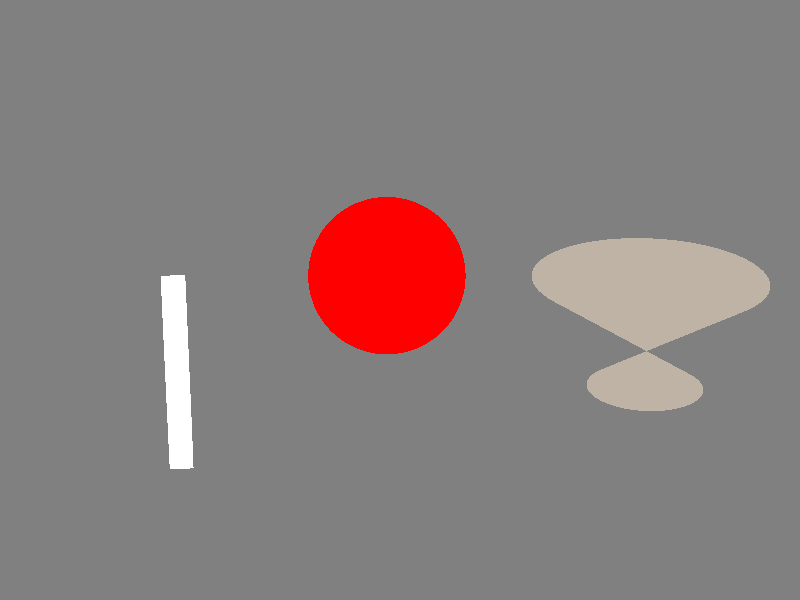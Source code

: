 //global_photon_block:
//photons {
  //spacing 0.0.15 | count <photons_to_shoot>

  //[gather <min_gather>, <max_gather>]
  //[media <max_steps> [,<factor>]]
  //[jitter <jitter_amount>]
  //[max_trace_level <photon_trace_level>]
  //[adc_bailout <photon_adc_bailout>]
  //[save_file "filename" | load_file "filename"]
  //[autostop <autostop_fraction>]
  //[expand_thresholds <percent_increase>, <expand_min>]
  //[radius <gather_radius>,<multiplier>,
    //      <gather_radius_media>,<multiplier>]
//}

global_settings{ 
        max_trace_level 25
        photons { 
                count 50000  
                gather 20, 100
                spacing 0.015
        }
} //-----------------------------------------
// photon object
// Derived for a sample of Bob Hughes,2001
// by Friedrich A. Lohmueller, May 2010
//
#declare Crystal=
intersection{
 #for (Count, 0,8,1 )
   box{ <-1,-1,-1>,<1,1,1> rotate <45,0,45> rotate Count*40*y }
 #end
} //------------

sky_sphere {
  pigment {
    gradient y
    color_map {
      [0.0 rgb <0.6,0.8,1.0>*0.7]
      [0.3 rgb <0.3,0.6,0.9>*0.7]
      [1.0 rgb <0.1,0.4,0.8>*0.7]
    }
  }
}

camera {
  location  <0, 14, -35>
  right    x*image_width/image_height
  rotate 6*y
  look_at   <0.25,0,0>  
  angle 23  
}

light_source { <-200, 100, -200>, color rgb<1,1,1> }  
light_source { <250, 100, -200>, color rgb<0,0,1> }   
light_source { <100, 50, -200>, color rgb<1,1,1> }
 
plane{  <0,1,0>,-1  
        pigment {rgb 0.5}
}//----
 
sphere { <0,0,0>, 1.5 

         texture { pigment{ rgb< 1, 0, 0.0> }
                   finish { diffuse 0.2 specular 0.6 roughness 0.01 reflection {1.5} }
                 } // end of texture 

          scale<1,1,1>  rotate<0,0,0>  translate<0,0.5,0>   
          photons {target 1.5 refraction on reflection on}
       }  // end of sphere -----------------------------------    

       
cylinder { <-1,0,0>,<1,0,0>, 0.30
           texture { pigment { color rgb<1,1,1>}
                     finish  { diffuse 0.2 roughness 0.01 reflection {1.5}  } 
                   } // end of texture
           scale <0.2,8,1> rotate<0,0,0> translate<-4,0,-4.5>  
            photons {target 1.5 refraction off reflection on}
         } // end of cylinder  ------------------------------------  
         
cone { <0,0,0>,-0.5,<0,1.00,0>, 1.0 
       open
       texture { pigment{ color rgbf<0.75,0.70,0.65, 0.915> }
                 finish { diffuse 0.2 specular 0.6 roughness 0.01 reflection {1.5}  } 
               } // end of texture

       scale <2,2,2> rotate<0,0,0> translate<4.0,0,-4.5> 
       photons {target 1.5 refraction on reflection on}        
     } // end of cone ------------------------------------------


//---------- End Radiosity and Photons